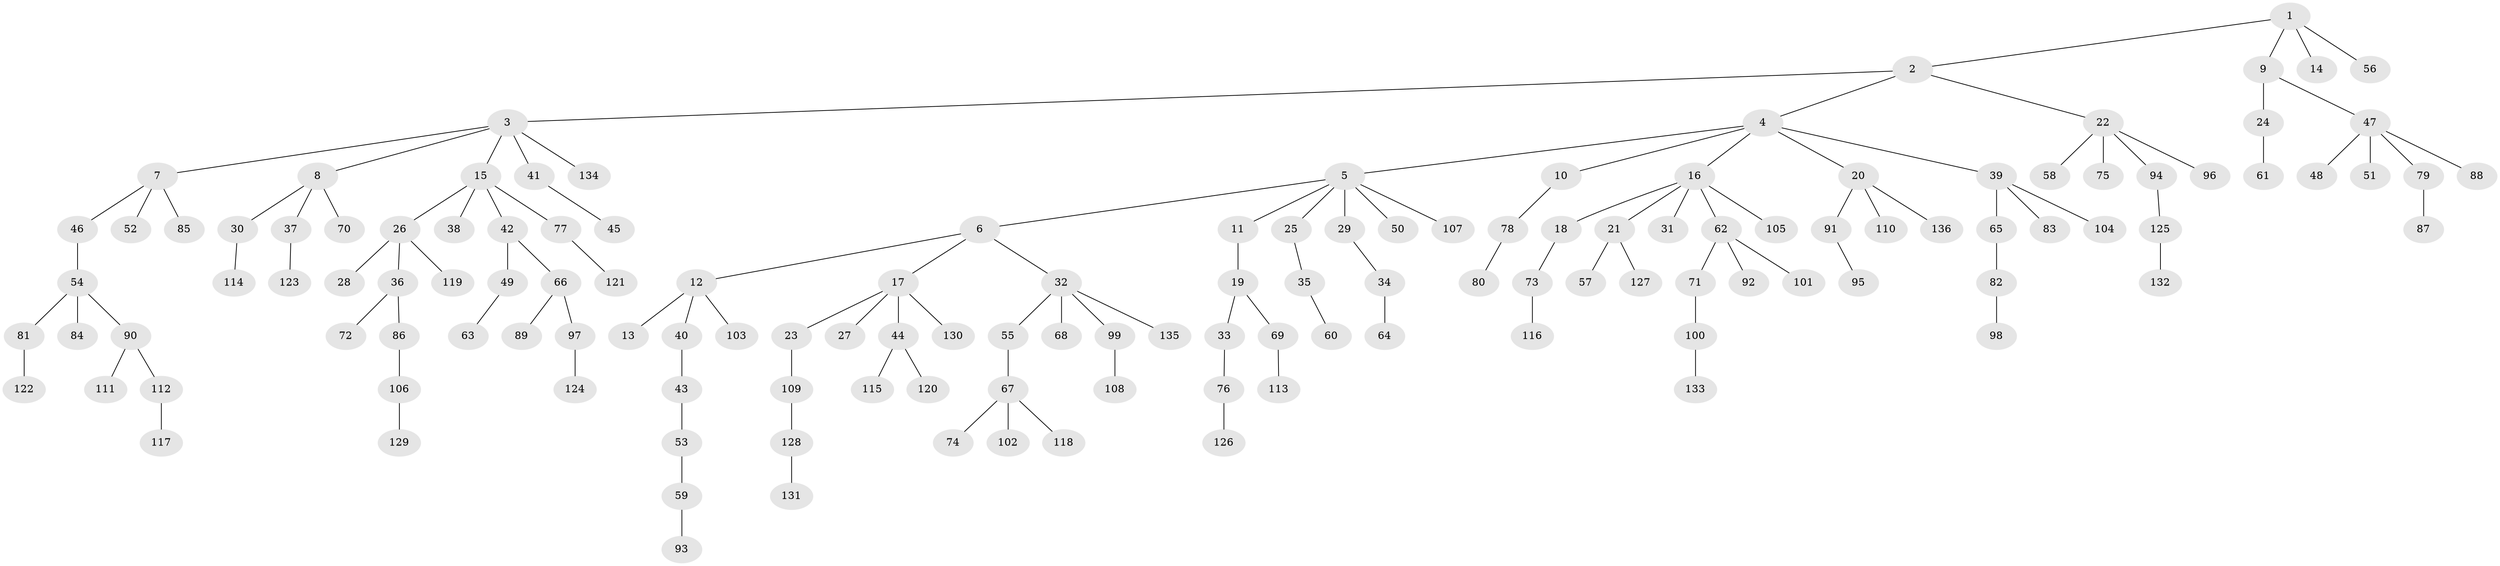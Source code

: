 // Generated by graph-tools (version 1.1) at 2025/36/03/09/25 02:36:50]
// undirected, 136 vertices, 135 edges
graph export_dot {
graph [start="1"]
  node [color=gray90,style=filled];
  1;
  2;
  3;
  4;
  5;
  6;
  7;
  8;
  9;
  10;
  11;
  12;
  13;
  14;
  15;
  16;
  17;
  18;
  19;
  20;
  21;
  22;
  23;
  24;
  25;
  26;
  27;
  28;
  29;
  30;
  31;
  32;
  33;
  34;
  35;
  36;
  37;
  38;
  39;
  40;
  41;
  42;
  43;
  44;
  45;
  46;
  47;
  48;
  49;
  50;
  51;
  52;
  53;
  54;
  55;
  56;
  57;
  58;
  59;
  60;
  61;
  62;
  63;
  64;
  65;
  66;
  67;
  68;
  69;
  70;
  71;
  72;
  73;
  74;
  75;
  76;
  77;
  78;
  79;
  80;
  81;
  82;
  83;
  84;
  85;
  86;
  87;
  88;
  89;
  90;
  91;
  92;
  93;
  94;
  95;
  96;
  97;
  98;
  99;
  100;
  101;
  102;
  103;
  104;
  105;
  106;
  107;
  108;
  109;
  110;
  111;
  112;
  113;
  114;
  115;
  116;
  117;
  118;
  119;
  120;
  121;
  122;
  123;
  124;
  125;
  126;
  127;
  128;
  129;
  130;
  131;
  132;
  133;
  134;
  135;
  136;
  1 -- 2;
  1 -- 9;
  1 -- 14;
  1 -- 56;
  2 -- 3;
  2 -- 4;
  2 -- 22;
  3 -- 7;
  3 -- 8;
  3 -- 15;
  3 -- 41;
  3 -- 134;
  4 -- 5;
  4 -- 10;
  4 -- 16;
  4 -- 20;
  4 -- 39;
  5 -- 6;
  5 -- 11;
  5 -- 25;
  5 -- 29;
  5 -- 50;
  5 -- 107;
  6 -- 12;
  6 -- 17;
  6 -- 32;
  7 -- 46;
  7 -- 52;
  7 -- 85;
  8 -- 30;
  8 -- 37;
  8 -- 70;
  9 -- 24;
  9 -- 47;
  10 -- 78;
  11 -- 19;
  12 -- 13;
  12 -- 40;
  12 -- 103;
  15 -- 26;
  15 -- 38;
  15 -- 42;
  15 -- 77;
  16 -- 18;
  16 -- 21;
  16 -- 31;
  16 -- 62;
  16 -- 105;
  17 -- 23;
  17 -- 27;
  17 -- 44;
  17 -- 130;
  18 -- 73;
  19 -- 33;
  19 -- 69;
  20 -- 91;
  20 -- 110;
  20 -- 136;
  21 -- 57;
  21 -- 127;
  22 -- 58;
  22 -- 75;
  22 -- 94;
  22 -- 96;
  23 -- 109;
  24 -- 61;
  25 -- 35;
  26 -- 28;
  26 -- 36;
  26 -- 119;
  29 -- 34;
  30 -- 114;
  32 -- 55;
  32 -- 68;
  32 -- 99;
  32 -- 135;
  33 -- 76;
  34 -- 64;
  35 -- 60;
  36 -- 72;
  36 -- 86;
  37 -- 123;
  39 -- 65;
  39 -- 83;
  39 -- 104;
  40 -- 43;
  41 -- 45;
  42 -- 49;
  42 -- 66;
  43 -- 53;
  44 -- 115;
  44 -- 120;
  46 -- 54;
  47 -- 48;
  47 -- 51;
  47 -- 79;
  47 -- 88;
  49 -- 63;
  53 -- 59;
  54 -- 81;
  54 -- 84;
  54 -- 90;
  55 -- 67;
  59 -- 93;
  62 -- 71;
  62 -- 92;
  62 -- 101;
  65 -- 82;
  66 -- 89;
  66 -- 97;
  67 -- 74;
  67 -- 102;
  67 -- 118;
  69 -- 113;
  71 -- 100;
  73 -- 116;
  76 -- 126;
  77 -- 121;
  78 -- 80;
  79 -- 87;
  81 -- 122;
  82 -- 98;
  86 -- 106;
  90 -- 111;
  90 -- 112;
  91 -- 95;
  94 -- 125;
  97 -- 124;
  99 -- 108;
  100 -- 133;
  106 -- 129;
  109 -- 128;
  112 -- 117;
  125 -- 132;
  128 -- 131;
}
